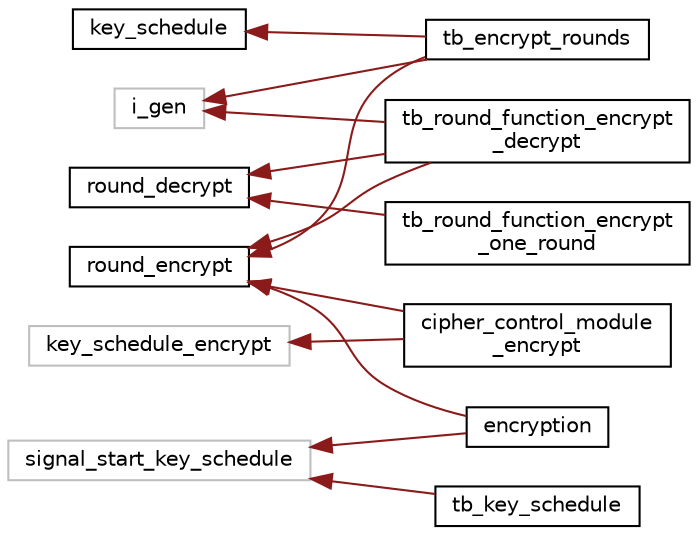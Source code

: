 digraph "Graphical Class Hierarchy"
{
 // INTERACTIVE_SVG=YES
  edge [fontname="Helvetica",fontsize="10",labelfontname="Helvetica",labelfontsize="10"];
  node [fontname="Helvetica",fontsize="10",shape=record];
  rankdir="LR";
  Node14 [label="i_gen",height=0.2,width=0.4,color="grey75", fillcolor="white", style="filled"];
  Node14 -> Node8 [dir="back",color="firebrick4",fontsize="10",style="solid",fontname="Helvetica"];
  Node8 [label="tb_encrypt_rounds",height=0.2,width=0.4,color="black", fillcolor="white", style="filled",URL="$d6/dbf/enumtb__encrypt__rounds.html"];
  Node14 -> Node9 [dir="back",color="firebrick4",fontsize="10",style="solid",fontname="Helvetica"];
  Node9 [label="tb_round_function_encrypt\l_decrypt",height=0.2,width=0.4,color="black", fillcolor="white", style="filled",URL="$de/d77/enumtb__round__function__encrypt__decrypt.html"];
  Node13 [label="key_schedule",height=0.2,width=0.4,color="black", fillcolor="white", style="filled",URL="$d4/daf/enumkey__schedule.html"];
  Node13 -> Node8 [dir="back",color="firebrick4",fontsize="10",style="solid",fontname="Helvetica"];
  Node12 [label="key_schedule_encrypt",height=0.2,width=0.4,color="grey75", fillcolor="white", style="filled"];
  Node12 -> Node7 [dir="back",color="firebrick4",fontsize="10",style="solid",fontname="Helvetica"];
  Node7 [label="cipher_control_module\l_encrypt",height=0.2,width=0.4,color="black", fillcolor="white", style="filled",URL="$df/d49/enumcipher__control__module__encrypt.html"];
  Node10 [label="round_decrypt",height=0.2,width=0.4,color="black", fillcolor="white", style="filled",URL="$d9/d37/enumround__decrypt.html"];
  Node10 -> Node9 [dir="back",color="firebrick4",fontsize="10",style="solid",fontname="Helvetica"];
  Node10 -> Node11 [dir="back",color="firebrick4",fontsize="10",style="solid",fontname="Helvetica"];
  Node11 [label="tb_round_function_encrypt\l_one_round",height=0.2,width=0.4,color="black", fillcolor="white", style="filled",URL="$db/d4d/enumtb__round__function__encrypt__one__round.html"];
  Node6 [label="round_encrypt",height=0.2,width=0.4,color="black", fillcolor="white", style="filled",URL="$d8/d2b/enumround__encrypt.html"];
  Node6 -> Node7 [dir="back",color="firebrick4",fontsize="10",style="solid",fontname="Helvetica"];
  Node6 -> Node0 [dir="back",color="firebrick4",fontsize="10",style="solid",fontname="Helvetica"];
  Node0 [label="encryption",height=0.2,width=0.4,color="black", fillcolor="white", style="filled",URL="$d3/d48/enumencryption.html"];
  Node6 -> Node8 [dir="back",color="firebrick4",fontsize="10",style="solid",fontname="Helvetica"];
  Node6 -> Node9 [dir="back",color="firebrick4",fontsize="10",style="solid",fontname="Helvetica"];
  Node3 [label="signal_start_key_schedule",height=0.2,width=0.4,color="grey75", fillcolor="white", style="filled"];
  Node3 -> Node0 [dir="back",color="firebrick4",fontsize="10",style="solid",fontname="Helvetica"];
  Node3 -> Node5 [dir="back",color="firebrick4",fontsize="10",style="solid",fontname="Helvetica"];
  Node5 [label="tb_key_schedule",height=0.2,width=0.4,color="black", fillcolor="white", style="filled",URL="$dc/d71/enumtb__key__schedule.html"];
}
